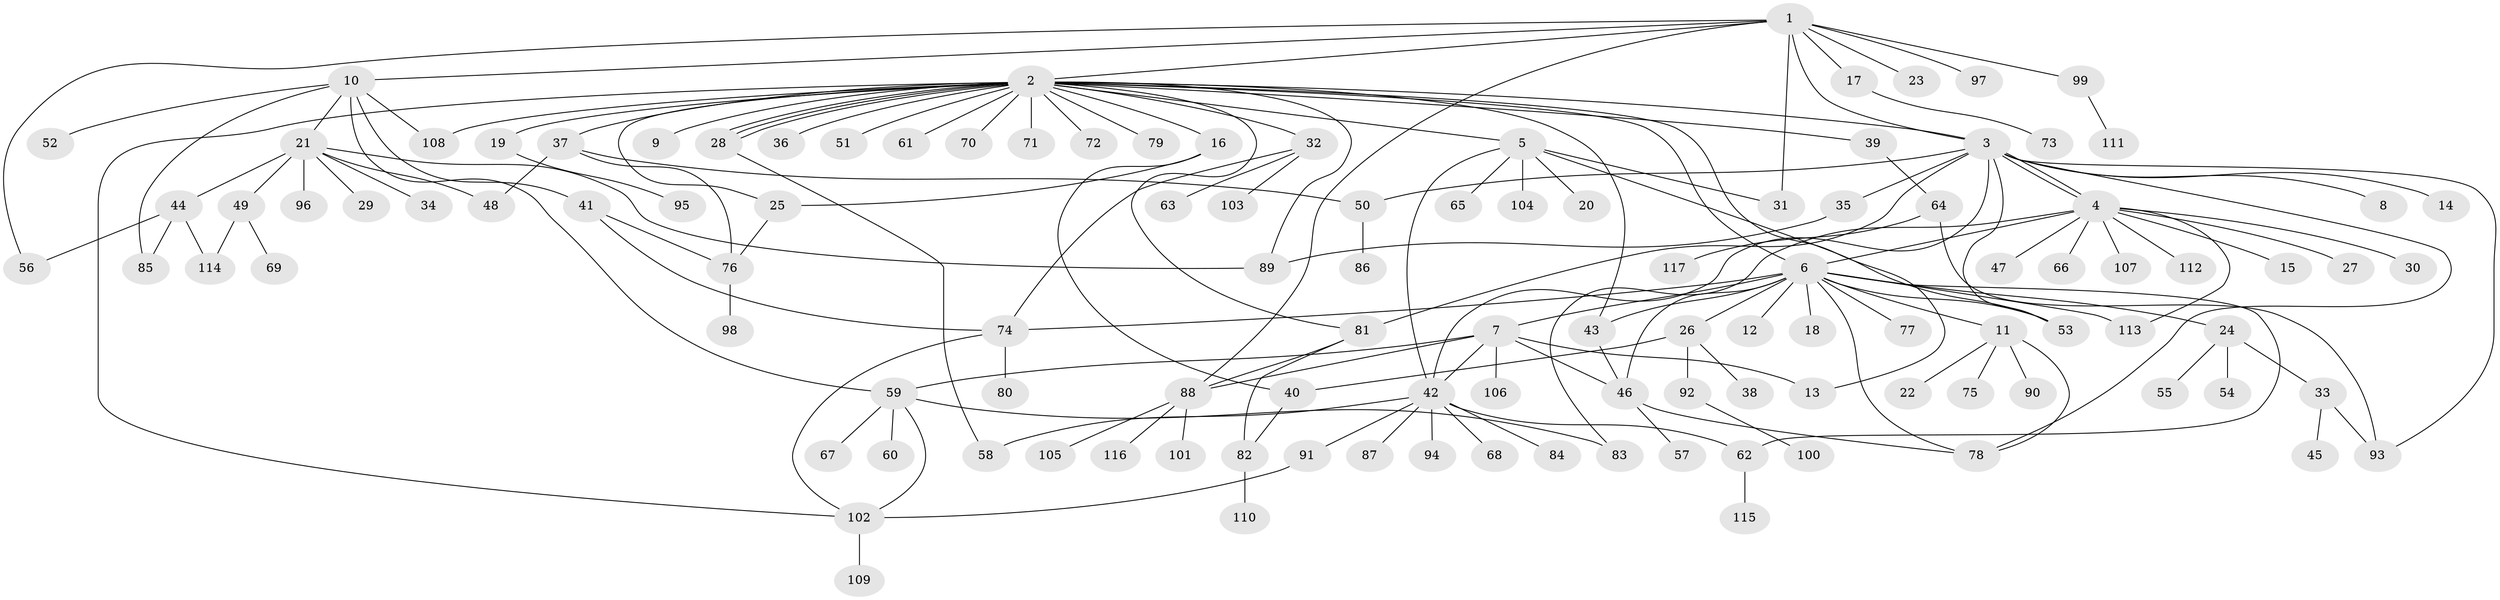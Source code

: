 // coarse degree distribution, {5: 0.11428571428571428, 17: 0.02857142857142857, 9: 0.02857142857142857, 4: 0.05714285714285714, 12: 0.02857142857142857, 1: 0.4857142857142857, 6: 0.05714285714285714, 2: 0.11428571428571428, 3: 0.08571428571428572}
// Generated by graph-tools (version 1.1) at 2025/18/03/04/25 18:18:17]
// undirected, 117 vertices, 161 edges
graph export_dot {
graph [start="1"]
  node [color=gray90,style=filled];
  1;
  2;
  3;
  4;
  5;
  6;
  7;
  8;
  9;
  10;
  11;
  12;
  13;
  14;
  15;
  16;
  17;
  18;
  19;
  20;
  21;
  22;
  23;
  24;
  25;
  26;
  27;
  28;
  29;
  30;
  31;
  32;
  33;
  34;
  35;
  36;
  37;
  38;
  39;
  40;
  41;
  42;
  43;
  44;
  45;
  46;
  47;
  48;
  49;
  50;
  51;
  52;
  53;
  54;
  55;
  56;
  57;
  58;
  59;
  60;
  61;
  62;
  63;
  64;
  65;
  66;
  67;
  68;
  69;
  70;
  71;
  72;
  73;
  74;
  75;
  76;
  77;
  78;
  79;
  80;
  81;
  82;
  83;
  84;
  85;
  86;
  87;
  88;
  89;
  90;
  91;
  92;
  93;
  94;
  95;
  96;
  97;
  98;
  99;
  100;
  101;
  102;
  103;
  104;
  105;
  106;
  107;
  108;
  109;
  110;
  111;
  112;
  113;
  114;
  115;
  116;
  117;
  1 -- 2;
  1 -- 3;
  1 -- 10;
  1 -- 17;
  1 -- 23;
  1 -- 31;
  1 -- 56;
  1 -- 88;
  1 -- 97;
  1 -- 99;
  2 -- 3;
  2 -- 5;
  2 -- 6;
  2 -- 9;
  2 -- 13;
  2 -- 16;
  2 -- 19;
  2 -- 25;
  2 -- 28;
  2 -- 28;
  2 -- 28;
  2 -- 32;
  2 -- 36;
  2 -- 37;
  2 -- 39;
  2 -- 43;
  2 -- 51;
  2 -- 61;
  2 -- 70;
  2 -- 71;
  2 -- 72;
  2 -- 79;
  2 -- 81;
  2 -- 89;
  2 -- 102;
  2 -- 108;
  3 -- 4;
  3 -- 4;
  3 -- 8;
  3 -- 14;
  3 -- 35;
  3 -- 42;
  3 -- 50;
  3 -- 53;
  3 -- 78;
  3 -- 81;
  3 -- 93;
  4 -- 6;
  4 -- 15;
  4 -- 27;
  4 -- 30;
  4 -- 47;
  4 -- 66;
  4 -- 83;
  4 -- 107;
  4 -- 112;
  4 -- 113;
  5 -- 20;
  5 -- 31;
  5 -- 42;
  5 -- 53;
  5 -- 65;
  5 -- 104;
  6 -- 7;
  6 -- 11;
  6 -- 12;
  6 -- 18;
  6 -- 24;
  6 -- 26;
  6 -- 43;
  6 -- 46;
  6 -- 53;
  6 -- 62;
  6 -- 74;
  6 -- 77;
  6 -- 78;
  6 -- 113;
  7 -- 13;
  7 -- 42;
  7 -- 46;
  7 -- 59;
  7 -- 88;
  7 -- 106;
  10 -- 21;
  10 -- 41;
  10 -- 52;
  10 -- 59;
  10 -- 85;
  10 -- 108;
  11 -- 22;
  11 -- 75;
  11 -- 78;
  11 -- 90;
  16 -- 25;
  16 -- 40;
  17 -- 73;
  19 -- 95;
  21 -- 29;
  21 -- 34;
  21 -- 44;
  21 -- 48;
  21 -- 49;
  21 -- 89;
  21 -- 96;
  24 -- 33;
  24 -- 54;
  24 -- 55;
  25 -- 76;
  26 -- 38;
  26 -- 40;
  26 -- 92;
  28 -- 58;
  32 -- 63;
  32 -- 74;
  32 -- 103;
  33 -- 45;
  33 -- 93;
  35 -- 89;
  37 -- 48;
  37 -- 50;
  37 -- 76;
  39 -- 64;
  40 -- 82;
  41 -- 74;
  41 -- 76;
  42 -- 58;
  42 -- 62;
  42 -- 68;
  42 -- 84;
  42 -- 87;
  42 -- 91;
  42 -- 94;
  43 -- 46;
  44 -- 56;
  44 -- 85;
  44 -- 114;
  46 -- 57;
  46 -- 78;
  49 -- 69;
  49 -- 114;
  50 -- 86;
  59 -- 60;
  59 -- 67;
  59 -- 83;
  59 -- 102;
  62 -- 115;
  64 -- 93;
  64 -- 117;
  74 -- 80;
  74 -- 102;
  76 -- 98;
  81 -- 82;
  81 -- 88;
  82 -- 110;
  88 -- 101;
  88 -- 105;
  88 -- 116;
  91 -- 102;
  92 -- 100;
  99 -- 111;
  102 -- 109;
}
